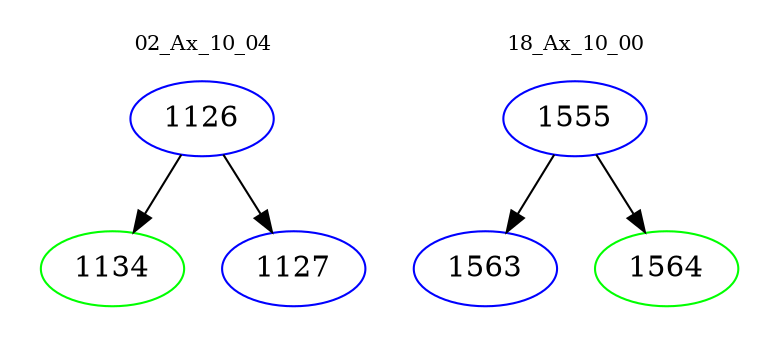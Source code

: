 digraph{
subgraph cluster_0 {
color = white
label = "02_Ax_10_04";
fontsize=10;
T0_1126 [label="1126", color="blue"]
T0_1126 -> T0_1134 [color="black"]
T0_1134 [label="1134", color="green"]
T0_1126 -> T0_1127 [color="black"]
T0_1127 [label="1127", color="blue"]
}
subgraph cluster_1 {
color = white
label = "18_Ax_10_00";
fontsize=10;
T1_1555 [label="1555", color="blue"]
T1_1555 -> T1_1563 [color="black"]
T1_1563 [label="1563", color="blue"]
T1_1555 -> T1_1564 [color="black"]
T1_1564 [label="1564", color="green"]
}
}
